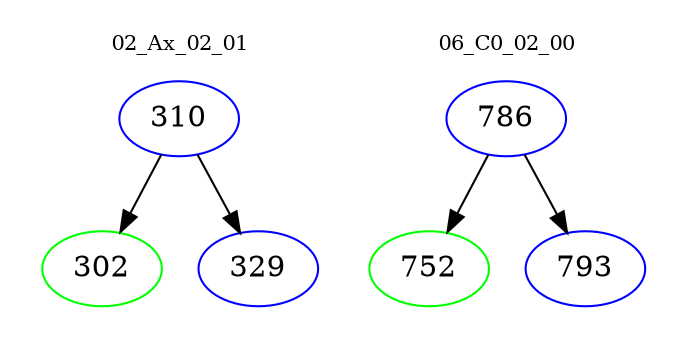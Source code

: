 digraph{
subgraph cluster_0 {
color = white
label = "02_Ax_02_01";
fontsize=10;
T0_310 [label="310", color="blue"]
T0_310 -> T0_302 [color="black"]
T0_302 [label="302", color="green"]
T0_310 -> T0_329 [color="black"]
T0_329 [label="329", color="blue"]
}
subgraph cluster_1 {
color = white
label = "06_C0_02_00";
fontsize=10;
T1_786 [label="786", color="blue"]
T1_786 -> T1_752 [color="black"]
T1_752 [label="752", color="green"]
T1_786 -> T1_793 [color="black"]
T1_793 [label="793", color="blue"]
}
}
